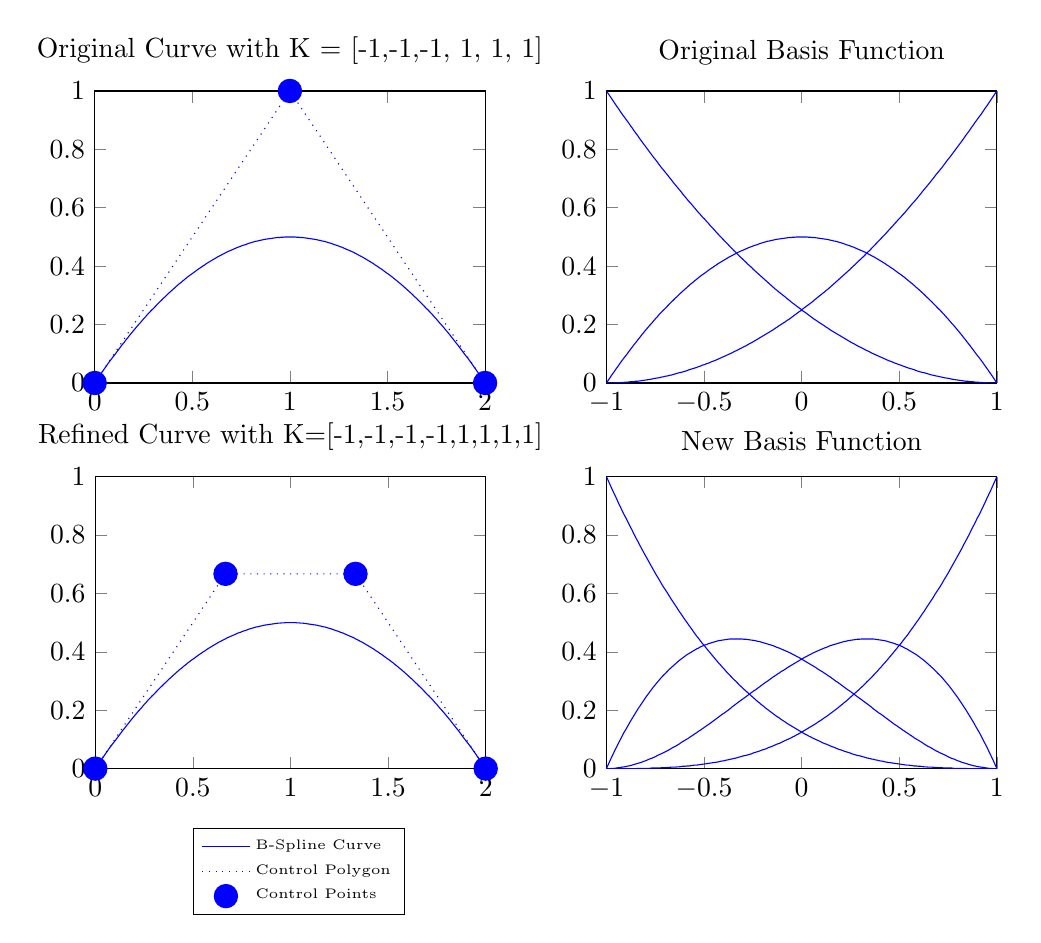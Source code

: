 % This file was created by matlab2tikz v0.4.6 running on MATLAB 8.0.
% Copyright (c) 2008--2014, Nico Schlömer <nico.schloemer@gmail.com>
% All rights reserved.
% Minimal pgfplots version: 1.3
% 
% The latest updates can be retrieved from
%   http://www.mathworks.com/matlabcentral/fileexchange/22022-matlab2tikz
% where you can also make suggestions and rate matlab2tikz.
% 
\begin{tikzpicture}[scale=1]
\begin{axis}[%
width=1.952in,
height=1.46in,
scale only axis,
xmin=0,
xmax=2,
ymin=0,
ymax=1,
name=plot1,
title={Original  Curve  with  K = [-1,-1,-1, 1, 1, 1]}
]
\addplot [color=blue,solid,forget plot]
  table[row sep=crcr]{
0	0	\\
0.01	0.01	\\
0.02	0.02	\\
0.03	0.03	\\
0.04	0.039	\\
0.05	0.049	\\
0.06	0.058	\\
0.07	0.068	\\
0.08	0.077	\\
0.09	0.086	\\
0.101	0.095	\\
0.111	0.104	\\
0.121	0.113	\\
0.131	0.122	\\
0.141	0.131	\\
0.151	0.139	\\
0.161	0.148	\\
0.171	0.156	\\
0.181	0.165	\\
0.191	0.173	\\
0.201	0.181	\\
0.211	0.189	\\
0.221	0.197	\\
0.231	0.204	\\
0.241	0.212	\\
0.251	0.22	\\
0.261	0.227	\\
0.271	0.235	\\
0.281	0.242	\\
0.291	0.249	\\
0.302	0.256	\\
0.312	0.263	\\
0.322	0.27	\\
0.332	0.277	\\
0.342	0.283	\\
0.352	0.29	\\
0.362	0.296	\\
0.372	0.303	\\
0.382	0.309	\\
0.392	0.315	\\
0.402	0.321	\\
0.412	0.327	\\
0.422	0.333	\\
0.432	0.339	\\
0.442	0.344	\\
0.452	0.35	\\
0.462	0.355	\\
0.472	0.361	\\
0.482	0.366	\\
0.492	0.371	\\
0.503	0.376	\\
0.513	0.381	\\
0.523	0.386	\\
0.533	0.391	\\
0.543	0.395	\\
0.553	0.4	\\
0.563	0.404	\\
0.573	0.409	\\
0.583	0.413	\\
0.593	0.417	\\
0.603	0.421	\\
0.613	0.425	\\
0.623	0.429	\\
0.633	0.433	\\
0.643	0.436	\\
0.653	0.44	\\
0.663	0.443	\\
0.673	0.447	\\
0.683	0.45	\\
0.693	0.453	\\
0.704	0.456	\\
0.714	0.459	\\
0.724	0.462	\\
0.734	0.465	\\
0.744	0.467	\\
0.754	0.47	\\
0.764	0.472	\\
0.774	0.474	\\
0.784	0.477	\\
0.794	0.479	\\
0.804	0.481	\\
0.814	0.483	\\
0.824	0.485	\\
0.834	0.486	\\
0.844	0.488	\\
0.854	0.489	\\
0.864	0.491	\\
0.874	0.492	\\
0.884	0.493	\\
0.894	0.494	\\
0.905	0.495	\\
0.915	0.496	\\
0.925	0.497	\\
0.935	0.498	\\
0.945	0.498	\\
0.955	0.499	\\
0.965	0.499	\\
0.975	0.5	\\
0.985	0.5	\\
0.995	0.5	\\
1.005	0.5	\\
1.015	0.5	\\
1.025	0.5	\\
1.035	0.499	\\
1.045	0.499	\\
1.055	0.498	\\
1.065	0.498	\\
1.075	0.497	\\
1.085	0.496	\\
1.095	0.495	\\
1.106	0.494	\\
1.116	0.493	\\
1.126	0.492	\\
1.136	0.491	\\
1.146	0.489	\\
1.156	0.488	\\
1.166	0.486	\\
1.176	0.485	\\
1.186	0.483	\\
1.196	0.481	\\
1.206	0.479	\\
1.216	0.477	\\
1.226	0.474	\\
1.236	0.472	\\
1.246	0.47	\\
1.256	0.467	\\
1.266	0.465	\\
1.276	0.462	\\
1.286	0.459	\\
1.296	0.456	\\
1.307	0.453	\\
1.317	0.45	\\
1.327	0.447	\\
1.337	0.443	\\
1.347	0.44	\\
1.357	0.436	\\
1.367	0.433	\\
1.377	0.429	\\
1.387	0.425	\\
1.397	0.421	\\
1.407	0.417	\\
1.417	0.413	\\
1.427	0.409	\\
1.437	0.404	\\
1.447	0.4	\\
1.457	0.395	\\
1.467	0.391	\\
1.477	0.386	\\
1.487	0.381	\\
1.497	0.376	\\
1.508	0.371	\\
1.518	0.366	\\
1.528	0.361	\\
1.538	0.355	\\
1.548	0.35	\\
1.558	0.344	\\
1.568	0.339	\\
1.578	0.333	\\
1.588	0.327	\\
1.598	0.321	\\
1.608	0.315	\\
1.618	0.309	\\
1.628	0.303	\\
1.638	0.296	\\
1.648	0.29	\\
1.658	0.283	\\
1.668	0.277	\\
1.678	0.27	\\
1.688	0.263	\\
1.698	0.256	\\
1.709	0.249	\\
1.719	0.242	\\
1.729	0.235	\\
1.739	0.227	\\
1.749	0.22	\\
1.759	0.212	\\
1.769	0.204	\\
1.779	0.197	\\
1.789	0.189	\\
1.799	0.181	\\
1.809	0.173	\\
1.819	0.165	\\
1.829	0.156	\\
1.839	0.148	\\
1.849	0.139	\\
1.859	0.131	\\
1.869	0.122	\\
1.879	0.113	\\
1.889	0.104	\\
1.899	0.095	\\
1.91	0.086	\\
1.92	0.077	\\
1.93	0.068	\\
1.94	0.058	\\
1.95	0.049	\\
1.96	0.039	\\
1.97	0.03	\\
1.98	0.02	\\
1.99	0.01	\\
2	0	\\
};
\addplot [color=blue,dotted,forget plot]
  table[row sep=crcr]{
0	0	\\
1	1	\\
2	0	\\
};
\addplot [color=blue,mark size=4.2pt,only marks,mark=*,mark options={solid},forget plot]
  table[row sep=crcr]{
0	0	\\
1	1	\\
2	0	\\
};
\end{axis}

\begin{axis}[%
width=1.952in,
height=1.46in,
scale only axis,
xmin=-1,
xmax=1,
ymin=0,
ymax=1,
name=plot2,
at=(plot1.right of south east),
anchor=left of south west,
title={Original Basis Function}
]
\addplot [color=blue,solid,forget plot]
  table[row sep=crcr]{
-1	1	\\
-0.99	0.99	\\
-0.98	0.98	\\
-0.97	0.97	\\
-0.96	0.96	\\
-0.95	0.95	\\
-0.94	0.941	\\
-0.93	0.931	\\
-0.92	0.921	\\
-0.91	0.912	\\
-0.899	0.902	\\
-0.889	0.893	\\
-0.879	0.883	\\
-0.869	0.874	\\
-0.859	0.864	\\
-0.849	0.855	\\
-0.839	0.846	\\
-0.829	0.836	\\
-0.819	0.827	\\
-0.809	0.818	\\
-0.799	0.809	\\
-0.789	0.8	\\
-0.779	0.791	\\
-0.769	0.782	\\
-0.759	0.773	\\
-0.749	0.765	\\
-0.739	0.756	\\
-0.729	0.747	\\
-0.719	0.738	\\
-0.709	0.73	\\
-0.698	0.721	\\
-0.688	0.713	\\
-0.678	0.704	\\
-0.668	0.696	\\
-0.658	0.687	\\
-0.648	0.679	\\
-0.638	0.671	\\
-0.628	0.663	\\
-0.618	0.655	\\
-0.608	0.646	\\
-0.598	0.638	\\
-0.588	0.63	\\
-0.578	0.622	\\
-0.568	0.615	\\
-0.558	0.607	\\
-0.548	0.599	\\
-0.538	0.591	\\
-0.528	0.583	\\
-0.518	0.576	\\
-0.508	0.568	\\
-0.497	0.561	\\
-0.487	0.553	\\
-0.477	0.546	\\
-0.467	0.538	\\
-0.457	0.531	\\
-0.447	0.524	\\
-0.437	0.516	\\
-0.427	0.509	\\
-0.417	0.502	\\
-0.407	0.495	\\
-0.397	0.488	\\
-0.387	0.481	\\
-0.377	0.474	\\
-0.367	0.467	\\
-0.357	0.46	\\
-0.347	0.453	\\
-0.337	0.447	\\
-0.327	0.44	\\
-0.317	0.433	\\
-0.307	0.427	\\
-0.296	0.42	\\
-0.286	0.414	\\
-0.276	0.407	\\
-0.266	0.401	\\
-0.256	0.395	\\
-0.246	0.388	\\
-0.236	0.382	\\
-0.226	0.376	\\
-0.216	0.37	\\
-0.206	0.364	\\
-0.196	0.358	\\
-0.186	0.352	\\
-0.176	0.346	\\
-0.166	0.34	\\
-0.156	0.334	\\
-0.146	0.328	\\
-0.136	0.322	\\
-0.126	0.317	\\
-0.116	0.311	\\
-0.106	0.306	\\
-0.095	0.3	\\
-0.085	0.295	\\
-0.075	0.289	\\
-0.065	0.284	\\
-0.055	0.278	\\
-0.045	0.273	\\
-0.035	0.268	\\
-0.025	0.263	\\
-0.015	0.258	\\
-0.005	0.253	\\
0.005	0.247	\\
0.015	0.243	\\
0.025	0.238	\\
0.035	0.233	\\
0.045	0.228	\\
0.055	0.223	\\
0.065	0.218	\\
0.075	0.214	\\
0.085	0.209	\\
0.095	0.205	\\
0.106	0.2	\\
0.116	0.196	\\
0.126	0.191	\\
0.136	0.187	\\
0.146	0.182	\\
0.156	0.178	\\
0.166	0.174	\\
0.176	0.17	\\
0.186	0.166	\\
0.196	0.162	\\
0.206	0.158	\\
0.216	0.154	\\
0.226	0.15	\\
0.236	0.146	\\
0.246	0.142	\\
0.256	0.138	\\
0.266	0.135	\\
0.276	0.131	\\
0.286	0.127	\\
0.296	0.124	\\
0.307	0.12	\\
0.317	0.117	\\
0.327	0.113	\\
0.337	0.11	\\
0.347	0.107	\\
0.357	0.103	\\
0.367	0.1	\\
0.377	0.097	\\
0.387	0.094	\\
0.397	0.091	\\
0.407	0.088	\\
0.417	0.085	\\
0.427	0.082	\\
0.437	0.079	\\
0.447	0.076	\\
0.457	0.074	\\
0.467	0.071	\\
0.477	0.068	\\
0.487	0.066	\\
0.497	0.063	\\
0.508	0.061	\\
0.518	0.058	\\
0.528	0.056	\\
0.538	0.053	\\
0.548	0.051	\\
0.558	0.049	\\
0.568	0.047	\\
0.578	0.045	\\
0.588	0.042	\\
0.598	0.04	\\
0.608	0.038	\\
0.618	0.036	\\
0.628	0.035	\\
0.638	0.033	\\
0.648	0.031	\\
0.658	0.029	\\
0.668	0.027	\\
0.678	0.026	\\
0.688	0.024	\\
0.698	0.023	\\
0.709	0.021	\\
0.719	0.02	\\
0.729	0.018	\\
0.739	0.017	\\
0.749	0.016	\\
0.759	0.015	\\
0.769	0.013	\\
0.779	0.012	\\
0.789	0.011	\\
0.799	0.01	\\
0.809	0.009	\\
0.819	0.008	\\
0.829	0.007	\\
0.839	0.006	\\
0.849	0.006	\\
0.859	0.005	\\
0.869	0.004	\\
0.879	0.004	\\
0.889	0.003	\\
0.899	0.003	\\
0.91	0.002	\\
0.92	0.002	\\
0.93	0.001	\\
0.94	0.001	\\
0.95	0.001	\\
0.96	0.0	\\
0.97	0.0	\\
0.98	0.0	\\
0.99	2.525e-05	\\
1	0	\\
};
\addplot [color=blue,solid,forget plot]
  table[row sep=crcr]{
-1	0	\\
-0.99	0.01	\\
-0.98	0.02	\\
-0.97	0.03	\\
-0.96	0.039	\\
-0.95	0.049	\\
-0.94	0.058	\\
-0.93	0.068	\\
-0.92	0.077	\\
-0.91	0.086	\\
-0.899	0.095	\\
-0.889	0.104	\\
-0.879	0.113	\\
-0.869	0.122	\\
-0.859	0.131	\\
-0.849	0.139	\\
-0.839	0.148	\\
-0.829	0.156	\\
-0.819	0.165	\\
-0.809	0.173	\\
-0.799	0.181	\\
-0.789	0.189	\\
-0.779	0.197	\\
-0.769	0.204	\\
-0.759	0.212	\\
-0.749	0.22	\\
-0.739	0.227	\\
-0.729	0.235	\\
-0.719	0.242	\\
-0.709	0.249	\\
-0.698	0.256	\\
-0.688	0.263	\\
-0.678	0.27	\\
-0.668	0.277	\\
-0.658	0.283	\\
-0.648	0.29	\\
-0.638	0.296	\\
-0.628	0.303	\\
-0.618	0.309	\\
-0.608	0.315	\\
-0.598	0.321	\\
-0.588	0.327	\\
-0.578	0.333	\\
-0.568	0.339	\\
-0.558	0.344	\\
-0.548	0.35	\\
-0.538	0.355	\\
-0.528	0.361	\\
-0.518	0.366	\\
-0.508	0.371	\\
-0.497	0.376	\\
-0.487	0.381	\\
-0.477	0.386	\\
-0.467	0.391	\\
-0.457	0.395	\\
-0.447	0.4	\\
-0.437	0.404	\\
-0.427	0.409	\\
-0.417	0.413	\\
-0.407	0.417	\\
-0.397	0.421	\\
-0.387	0.425	\\
-0.377	0.429	\\
-0.367	0.433	\\
-0.357	0.436	\\
-0.347	0.44	\\
-0.337	0.443	\\
-0.327	0.447	\\
-0.317	0.45	\\
-0.307	0.453	\\
-0.296	0.456	\\
-0.286	0.459	\\
-0.276	0.462	\\
-0.266	0.465	\\
-0.256	0.467	\\
-0.246	0.47	\\
-0.236	0.472	\\
-0.226	0.474	\\
-0.216	0.477	\\
-0.206	0.479	\\
-0.196	0.481	\\
-0.186	0.483	\\
-0.176	0.485	\\
-0.166	0.486	\\
-0.156	0.488	\\
-0.146	0.489	\\
-0.136	0.491	\\
-0.126	0.492	\\
-0.116	0.493	\\
-0.106	0.494	\\
-0.095	0.495	\\
-0.085	0.496	\\
-0.075	0.497	\\
-0.065	0.498	\\
-0.055	0.498	\\
-0.045	0.499	\\
-0.035	0.499	\\
-0.025	0.5	\\
-0.015	0.5	\\
-0.005	0.5	\\
0.005	0.5	\\
0.015	0.5	\\
0.025	0.5	\\
0.035	0.499	\\
0.045	0.499	\\
0.055	0.498	\\
0.065	0.498	\\
0.075	0.497	\\
0.085	0.496	\\
0.095	0.495	\\
0.106	0.494	\\
0.116	0.493	\\
0.126	0.492	\\
0.136	0.491	\\
0.146	0.489	\\
0.156	0.488	\\
0.166	0.486	\\
0.176	0.485	\\
0.186	0.483	\\
0.196	0.481	\\
0.206	0.479	\\
0.216	0.477	\\
0.226	0.474	\\
0.236	0.472	\\
0.246	0.47	\\
0.256	0.467	\\
0.266	0.465	\\
0.276	0.462	\\
0.286	0.459	\\
0.296	0.456	\\
0.307	0.453	\\
0.317	0.45	\\
0.327	0.447	\\
0.337	0.443	\\
0.347	0.44	\\
0.357	0.436	\\
0.367	0.433	\\
0.377	0.429	\\
0.387	0.425	\\
0.397	0.421	\\
0.407	0.417	\\
0.417	0.413	\\
0.427	0.409	\\
0.437	0.404	\\
0.447	0.4	\\
0.457	0.395	\\
0.467	0.391	\\
0.477	0.386	\\
0.487	0.381	\\
0.497	0.376	\\
0.508	0.371	\\
0.518	0.366	\\
0.528	0.361	\\
0.538	0.355	\\
0.548	0.35	\\
0.558	0.344	\\
0.568	0.339	\\
0.578	0.333	\\
0.588	0.327	\\
0.598	0.321	\\
0.608	0.315	\\
0.618	0.309	\\
0.628	0.303	\\
0.638	0.296	\\
0.648	0.29	\\
0.658	0.283	\\
0.668	0.277	\\
0.678	0.27	\\
0.688	0.263	\\
0.698	0.256	\\
0.709	0.249	\\
0.719	0.242	\\
0.729	0.235	\\
0.739	0.227	\\
0.749	0.22	\\
0.759	0.212	\\
0.769	0.204	\\
0.779	0.197	\\
0.789	0.189	\\
0.799	0.181	\\
0.809	0.173	\\
0.819	0.165	\\
0.829	0.156	\\
0.839	0.148	\\
0.849	0.139	\\
0.859	0.131	\\
0.869	0.122	\\
0.879	0.113	\\
0.889	0.104	\\
0.899	0.095	\\
0.91	0.086	\\
0.92	0.077	\\
0.93	0.068	\\
0.94	0.058	\\
0.95	0.049	\\
0.96	0.039	\\
0.97	0.03	\\
0.98	0.02	\\
0.99	0.01	\\
1	0	\\
};
\addplot [color=blue,solid,forget plot]
  table[row sep=crcr]{
-1	0	\\
-0.99	2.525e-05	\\
-0.98	0.0	\\
-0.97	0.0	\\
-0.96	0.0	\\
-0.95	0.001	\\
-0.94	0.001	\\
-0.93	0.001	\\
-0.92	0.002	\\
-0.91	0.002	\\
-0.899	0.003	\\
-0.889	0.003	\\
-0.879	0.004	\\
-0.869	0.004	\\
-0.859	0.005	\\
-0.849	0.006	\\
-0.839	0.006	\\
-0.829	0.007	\\
-0.819	0.008	\\
-0.809	0.009	\\
-0.799	0.01	\\
-0.789	0.011	\\
-0.779	0.012	\\
-0.769	0.013	\\
-0.759	0.015	\\
-0.749	0.016	\\
-0.739	0.017	\\
-0.729	0.018	\\
-0.719	0.02	\\
-0.709	0.021	\\
-0.698	0.023	\\
-0.688	0.024	\\
-0.678	0.026	\\
-0.668	0.027	\\
-0.658	0.029	\\
-0.648	0.031	\\
-0.638	0.033	\\
-0.628	0.035	\\
-0.618	0.036	\\
-0.608	0.038	\\
-0.598	0.04	\\
-0.588	0.042	\\
-0.578	0.045	\\
-0.568	0.047	\\
-0.558	0.049	\\
-0.548	0.051	\\
-0.538	0.053	\\
-0.528	0.056	\\
-0.518	0.058	\\
-0.508	0.061	\\
-0.497	0.063	\\
-0.487	0.066	\\
-0.477	0.068	\\
-0.467	0.071	\\
-0.457	0.074	\\
-0.447	0.076	\\
-0.437	0.079	\\
-0.427	0.082	\\
-0.417	0.085	\\
-0.407	0.088	\\
-0.397	0.091	\\
-0.387	0.094	\\
-0.377	0.097	\\
-0.367	0.1	\\
-0.357	0.103	\\
-0.347	0.107	\\
-0.337	0.11	\\
-0.327	0.113	\\
-0.317	0.117	\\
-0.307	0.12	\\
-0.296	0.124	\\
-0.286	0.127	\\
-0.276	0.131	\\
-0.266	0.135	\\
-0.256	0.138	\\
-0.246	0.142	\\
-0.236	0.146	\\
-0.226	0.15	\\
-0.216	0.154	\\
-0.206	0.158	\\
-0.196	0.162	\\
-0.186	0.166	\\
-0.176	0.17	\\
-0.166	0.174	\\
-0.156	0.178	\\
-0.146	0.182	\\
-0.136	0.187	\\
-0.126	0.191	\\
-0.116	0.196	\\
-0.106	0.2	\\
-0.095	0.205	\\
-0.085	0.209	\\
-0.075	0.214	\\
-0.065	0.218	\\
-0.055	0.223	\\
-0.045	0.228	\\
-0.035	0.233	\\
-0.025	0.238	\\
-0.015	0.243	\\
-0.005	0.247	\\
0.005	0.253	\\
0.015	0.258	\\
0.025	0.263	\\
0.035	0.268	\\
0.045	0.273	\\
0.055	0.278	\\
0.065	0.284	\\
0.075	0.289	\\
0.085	0.295	\\
0.095	0.3	\\
0.106	0.306	\\
0.116	0.311	\\
0.126	0.317	\\
0.136	0.322	\\
0.146	0.328	\\
0.156	0.334	\\
0.166	0.34	\\
0.176	0.346	\\
0.186	0.352	\\
0.196	0.358	\\
0.206	0.364	\\
0.216	0.37	\\
0.226	0.376	\\
0.236	0.382	\\
0.246	0.388	\\
0.256	0.395	\\
0.266	0.401	\\
0.276	0.407	\\
0.286	0.414	\\
0.296	0.42	\\
0.307	0.427	\\
0.317	0.433	\\
0.327	0.44	\\
0.337	0.447	\\
0.347	0.453	\\
0.357	0.46	\\
0.367	0.467	\\
0.377	0.474	\\
0.387	0.481	\\
0.397	0.488	\\
0.407	0.495	\\
0.417	0.502	\\
0.427	0.509	\\
0.437	0.516	\\
0.447	0.524	\\
0.457	0.531	\\
0.467	0.538	\\
0.477	0.546	\\
0.487	0.553	\\
0.497	0.561	\\
0.508	0.568	\\
0.518	0.576	\\
0.528	0.583	\\
0.538	0.591	\\
0.548	0.599	\\
0.558	0.607	\\
0.568	0.615	\\
0.578	0.622	\\
0.588	0.63	\\
0.598	0.638	\\
0.608	0.646	\\
0.618	0.655	\\
0.628	0.663	\\
0.638	0.671	\\
0.648	0.679	\\
0.658	0.687	\\
0.668	0.696	\\
0.678	0.704	\\
0.688	0.713	\\
0.698	0.721	\\
0.709	0.73	\\
0.719	0.738	\\
0.729	0.747	\\
0.739	0.756	\\
0.749	0.765	\\
0.759	0.773	\\
0.769	0.782	\\
0.779	0.791	\\
0.789	0.8	\\
0.799	0.809	\\
0.809	0.818	\\
0.819	0.827	\\
0.829	0.836	\\
0.839	0.846	\\
0.849	0.855	\\
0.859	0.864	\\
0.869	0.874	\\
0.879	0.883	\\
0.889	0.893	\\
0.899	0.902	\\
0.91	0.912	\\
0.92	0.921	\\
0.93	0.931	\\
0.94	0.941	\\
0.95	0.95	\\
0.96	0.96	\\
0.97	0.97	\\
0.98	0.98	\\
0.99	0.99	\\
1	1	\\
};
\end{axis}

\begin{axis}[%
width=1.952in,
height=1.46in,
scale only axis,
xmin=-1,
xmax=1,
ymin=0,
ymax=1,
name=plot4,
at=(plot2.below south west),
anchor=above north west,
title={New Basis Function}
]
\addplot [color=blue,solid,forget plot]
  table[row sep=crcr]{
-1	1	\\
-0.99	0.985	\\
-0.98	0.97	\\
-0.97	0.955	\\
-0.96	0.941	\\
-0.95	0.927	\\
-0.94	0.912	\\
-0.93	0.898	\\
-0.92	0.884	\\
-0.91	0.87	\\
-0.899	0.857	\\
-0.889	0.843	\\
-0.879	0.83	\\
-0.869	0.817	\\
-0.859	0.803	\\
-0.849	0.79	\\
-0.839	0.778	\\
-0.829	0.765	\\
-0.819	0.752	\\
-0.809	0.74	\\
-0.799	0.728	\\
-0.789	0.716	\\
-0.779	0.704	\\
-0.769	0.692	\\
-0.759	0.68	\\
-0.749	0.668	\\
-0.739	0.657	\\
-0.729	0.646	\\
-0.719	0.634	\\
-0.709	0.623	\\
-0.698	0.612	\\
-0.688	0.602	\\
-0.678	0.591	\\
-0.668	0.58	\\
-0.658	0.57	\\
-0.648	0.56	\\
-0.638	0.55	\\
-0.628	0.539	\\
-0.618	0.53	\\
-0.608	0.52	\\
-0.598	0.51	\\
-0.588	0.501	\\
-0.578	0.491	\\
-0.568	0.482	\\
-0.558	0.473	\\
-0.548	0.463	\\
-0.538	0.454	\\
-0.528	0.446	\\
-0.518	0.437	\\
-0.508	0.428	\\
-0.497	0.42	\\
-0.487	0.411	\\
-0.477	0.403	\\
-0.467	0.395	\\
-0.457	0.387	\\
-0.447	0.379	\\
-0.437	0.371	\\
-0.427	0.363	\\
-0.417	0.356	\\
-0.407	0.348	\\
-0.397	0.341	\\
-0.387	0.333	\\
-0.377	0.326	\\
-0.367	0.319	\\
-0.357	0.312	\\
-0.347	0.305	\\
-0.337	0.299	\\
-0.327	0.292	\\
-0.317	0.285	\\
-0.307	0.279	\\
-0.296	0.272	\\
-0.286	0.266	\\
-0.276	0.26	\\
-0.266	0.254	\\
-0.256	0.248	\\
-0.246	0.242	\\
-0.236	0.236	\\
-0.226	0.23	\\
-0.216	0.225	\\
-0.206	0.219	\\
-0.196	0.214	\\
-0.186	0.208	\\
-0.176	0.203	\\
-0.166	0.198	\\
-0.156	0.193	\\
-0.146	0.188	\\
-0.136	0.183	\\
-0.126	0.178	\\
-0.116	0.174	\\
-0.106	0.169	\\
-0.095	0.164	\\
-0.085	0.16	\\
-0.075	0.155	\\
-0.065	0.151	\\
-0.055	0.147	\\
-0.045	0.143	\\
-0.035	0.139	\\
-0.025	0.135	\\
-0.015	0.131	\\
-0.005	0.127	\\
0.005	0.123	\\
0.015	0.119	\\
0.025	0.116	\\
0.035	0.112	\\
0.045	0.109	\\
0.055	0.105	\\
0.065	0.102	\\
0.075	0.099	\\
0.085	0.096	\\
0.095	0.093	\\
0.106	0.089	\\
0.116	0.086	\\
0.126	0.084	\\
0.136	0.081	\\
0.146	0.078	\\
0.156	0.075	\\
0.166	0.073	\\
0.176	0.07	\\
0.186	0.067	\\
0.196	0.065	\\
0.206	0.063	\\
0.216	0.06	\\
0.226	0.058	\\
0.236	0.056	\\
0.246	0.054	\\
0.256	0.051	\\
0.266	0.049	\\
0.276	0.047	\\
0.286	0.045	\\
0.296	0.044	\\
0.307	0.042	\\
0.317	0.04	\\
0.327	0.038	\\
0.337	0.036	\\
0.347	0.035	\\
0.357	0.033	\\
0.367	0.032	\\
0.377	0.03	\\
0.387	0.029	\\
0.397	0.027	\\
0.407	0.026	\\
0.417	0.025	\\
0.427	0.023	\\
0.437	0.022	\\
0.447	0.021	\\
0.457	0.02	\\
0.467	0.019	\\
0.477	0.018	\\
0.487	0.017	\\
0.497	0.016	\\
0.508	0.015	\\
0.518	0.014	\\
0.528	0.013	\\
0.538	0.012	\\
0.548	0.012	\\
0.558	0.011	\\
0.568	0.01	\\
0.578	0.009	\\
0.588	0.009	\\
0.598	0.008	\\
0.608	0.008	\\
0.618	0.007	\\
0.628	0.006	\\
0.638	0.006	\\
0.648	0.005	\\
0.658	0.005	\\
0.668	0.005	\\
0.678	0.004	\\
0.688	0.004	\\
0.698	0.003	\\
0.709	0.003	\\
0.719	0.003	\\
0.729	0.002	\\
0.739	0.002	\\
0.749	0.002	\\
0.759	0.002	\\
0.769	0.002	\\
0.779	0.001	\\
0.789	0.001	\\
0.799	0.001	\\
0.809	0.001	\\
0.819	0.001	\\
0.829	0.001	\\
0.839	0.001	\\
0.849	0.0	\\
0.859	0.0	\\
0.869	0.0	\\
0.879	0.0	\\
0.889	0.0	\\
0.899	0.0	\\
0.91	9.251e-05	\\
0.92	6.497e-05	\\
0.93	4.352e-05	\\
0.94	2.741e-05	\\
0.95	1.586e-05	\\
0.96	8.121e-06	\\
0.97	3.426e-06	\\
0.98	1.015e-06	\\
0.99	1.269e-07	\\
1	0	\\
};
\addplot [color=blue,solid,forget plot]
  table[row sep=crcr]{
-1	0	\\
-0.99	0.015	\\
-0.98	0.03	\\
-0.97	0.044	\\
-0.96	0.058	\\
-0.95	0.072	\\
-0.94	0.085	\\
-0.93	0.098	\\
-0.92	0.111	\\
-0.91	0.124	\\
-0.899	0.136	\\
-0.889	0.148	\\
-0.879	0.16	\\
-0.869	0.171	\\
-0.859	0.182	\\
-0.849	0.193	\\
-0.839	0.204	\\
-0.829	0.214	\\
-0.819	0.224	\\
-0.809	0.234	\\
-0.799	0.244	\\
-0.789	0.253	\\
-0.779	0.262	\\
-0.769	0.271	\\
-0.759	0.28	\\
-0.749	0.288	\\
-0.739	0.296	\\
-0.729	0.304	\\
-0.719	0.312	\\
-0.709	0.319	\\
-0.698	0.326	\\
-0.688	0.333	\\
-0.678	0.34	\\
-0.668	0.346	\\
-0.658	0.352	\\
-0.648	0.358	\\
-0.638	0.364	\\
-0.628	0.37	\\
-0.618	0.375	\\
-0.608	0.38	\\
-0.598	0.385	\\
-0.588	0.39	\\
-0.578	0.394	\\
-0.568	0.398	\\
-0.558	0.402	\\
-0.548	0.406	\\
-0.538	0.41	\\
-0.528	0.413	\\
-0.518	0.417	\\
-0.508	0.42	\\
-0.497	0.423	\\
-0.487	0.425	\\
-0.477	0.428	\\
-0.467	0.43	\\
-0.457	0.432	\\
-0.447	0.434	\\
-0.437	0.436	\\
-0.427	0.438	\\
-0.417	0.439	\\
-0.407	0.44	\\
-0.397	0.441	\\
-0.387	0.442	\\
-0.377	0.443	\\
-0.367	0.444	\\
-0.357	0.444	\\
-0.347	0.444	\\
-0.337	0.444	\\
-0.327	0.444	\\
-0.317	0.444	\\
-0.307	0.444	\\
-0.296	0.443	\\
-0.286	0.443	\\
-0.276	0.442	\\
-0.266	0.441	\\
-0.256	0.44	\\
-0.246	0.439	\\
-0.236	0.438	\\
-0.226	0.436	\\
-0.216	0.435	\\
-0.206	0.433	\\
-0.196	0.431	\\
-0.186	0.429	\\
-0.176	0.427	\\
-0.166	0.425	\\
-0.156	0.423	\\
-0.146	0.421	\\
-0.136	0.418	\\
-0.126	0.415	\\
-0.116	0.413	\\
-0.106	0.41	\\
-0.095	0.407	\\
-0.085	0.404	\\
-0.075	0.401	\\
-0.065	0.398	\\
-0.055	0.395	\\
-0.045	0.391	\\
-0.035	0.388	\\
-0.025	0.384	\\
-0.015	0.381	\\
-0.005	0.377	\\
0.005	0.373	\\
0.015	0.369	\\
0.025	0.365	\\
0.035	0.361	\\
0.045	0.357	\\
0.055	0.353	\\
0.065	0.349	\\
0.075	0.345	\\
0.085	0.34	\\
0.095	0.336	\\
0.106	0.332	\\
0.116	0.327	\\
0.126	0.323	\\
0.136	0.318	\\
0.146	0.314	\\
0.156	0.309	\\
0.166	0.304	\\
0.176	0.299	\\
0.186	0.295	\\
0.196	0.29	\\
0.206	0.285	\\
0.216	0.28	\\
0.226	0.275	\\
0.236	0.27	\\
0.246	0.266	\\
0.256	0.261	\\
0.266	0.256	\\
0.276	0.251	\\
0.286	0.246	\\
0.296	0.241	\\
0.307	0.236	\\
0.317	0.231	\\
0.327	0.226	\\
0.337	0.221	\\
0.347	0.216	\\
0.357	0.211	\\
0.367	0.205	\\
0.377	0.2	\\
0.387	0.195	\\
0.397	0.19	\\
0.407	0.186	\\
0.417	0.181	\\
0.427	0.176	\\
0.437	0.171	\\
0.447	0.166	\\
0.457	0.161	\\
0.467	0.156	\\
0.477	0.151	\\
0.487	0.147	\\
0.497	0.142	\\
0.508	0.137	\\
0.518	0.132	\\
0.528	0.128	\\
0.538	0.123	\\
0.548	0.119	\\
0.558	0.114	\\
0.568	0.11	\\
0.578	0.105	\\
0.588	0.101	\\
0.598	0.097	\\
0.608	0.093	\\
0.618	0.089	\\
0.628	0.084	\\
0.638	0.08	\\
0.648	0.076	\\
0.658	0.073	\\
0.668	0.069	\\
0.678	0.065	\\
0.688	0.061	\\
0.698	0.058	\\
0.709	0.054	\\
0.719	0.051	\\
0.729	0.048	\\
0.739	0.045	\\
0.749	0.041	\\
0.759	0.038	\\
0.769	0.035	\\
0.779	0.033	\\
0.789	0.03	\\
0.799	0.027	\\
0.809	0.025	\\
0.819	0.022	\\
0.829	0.02	\\
0.839	0.018	\\
0.849	0.016	\\
0.859	0.014	\\
0.869	0.012	\\
0.879	0.01	\\
0.889	0.009	\\
0.899	0.007	\\
0.91	0.006	\\
0.92	0.005	\\
0.93	0.004	\\
0.94	0.003	\\
0.95	0.002	\\
0.96	0.001	\\
0.97	0.001	\\
0.98	0.0	\\
0.99	7.537e-05	\\
1	0	\\
};
\addplot [color=blue,solid,forget plot]
  table[row sep=crcr]{
-1	0	\\
-0.99	7.537e-05	\\
-0.98	0.0	\\
-0.97	0.001	\\
-0.96	0.001	\\
-0.95	0.002	\\
-0.94	0.003	\\
-0.93	0.004	\\
-0.92	0.005	\\
-0.91	0.006	\\
-0.899	0.007	\\
-0.889	0.009	\\
-0.879	0.01	\\
-0.869	0.012	\\
-0.859	0.014	\\
-0.849	0.016	\\
-0.839	0.018	\\
-0.829	0.02	\\
-0.819	0.022	\\
-0.809	0.025	\\
-0.799	0.027	\\
-0.789	0.03	\\
-0.779	0.033	\\
-0.769	0.035	\\
-0.759	0.038	\\
-0.749	0.041	\\
-0.739	0.045	\\
-0.729	0.048	\\
-0.719	0.051	\\
-0.709	0.054	\\
-0.698	0.058	\\
-0.688	0.061	\\
-0.678	0.065	\\
-0.668	0.069	\\
-0.658	0.073	\\
-0.648	0.076	\\
-0.638	0.08	\\
-0.628	0.084	\\
-0.618	0.089	\\
-0.608	0.093	\\
-0.598	0.097	\\
-0.588	0.101	\\
-0.578	0.105	\\
-0.568	0.11	\\
-0.558	0.114	\\
-0.548	0.119	\\
-0.538	0.123	\\
-0.528	0.128	\\
-0.518	0.132	\\
-0.508	0.137	\\
-0.497	0.142	\\
-0.487	0.147	\\
-0.477	0.151	\\
-0.467	0.156	\\
-0.457	0.161	\\
-0.447	0.166	\\
-0.437	0.171	\\
-0.427	0.176	\\
-0.417	0.181	\\
-0.407	0.186	\\
-0.397	0.19	\\
-0.387	0.195	\\
-0.377	0.2	\\
-0.367	0.205	\\
-0.357	0.211	\\
-0.347	0.216	\\
-0.337	0.221	\\
-0.327	0.226	\\
-0.317	0.231	\\
-0.307	0.236	\\
-0.296	0.241	\\
-0.286	0.246	\\
-0.276	0.251	\\
-0.266	0.256	\\
-0.256	0.261	\\
-0.246	0.266	\\
-0.236	0.27	\\
-0.226	0.275	\\
-0.216	0.28	\\
-0.206	0.285	\\
-0.196	0.29	\\
-0.186	0.295	\\
-0.176	0.299	\\
-0.166	0.304	\\
-0.156	0.309	\\
-0.146	0.314	\\
-0.136	0.318	\\
-0.126	0.323	\\
-0.116	0.327	\\
-0.106	0.332	\\
-0.095	0.336	\\
-0.085	0.34	\\
-0.075	0.345	\\
-0.065	0.349	\\
-0.055	0.353	\\
-0.045	0.357	\\
-0.035	0.361	\\
-0.025	0.365	\\
-0.015	0.369	\\
-0.005	0.373	\\
0.005	0.377	\\
0.015	0.381	\\
0.025	0.384	\\
0.035	0.388	\\
0.045	0.391	\\
0.055	0.395	\\
0.065	0.398	\\
0.075	0.401	\\
0.085	0.404	\\
0.095	0.407	\\
0.106	0.41	\\
0.116	0.413	\\
0.126	0.415	\\
0.136	0.418	\\
0.146	0.421	\\
0.156	0.423	\\
0.166	0.425	\\
0.176	0.427	\\
0.186	0.429	\\
0.196	0.431	\\
0.206	0.433	\\
0.216	0.435	\\
0.226	0.436	\\
0.236	0.438	\\
0.246	0.439	\\
0.256	0.44	\\
0.266	0.441	\\
0.276	0.442	\\
0.286	0.443	\\
0.296	0.443	\\
0.307	0.444	\\
0.317	0.444	\\
0.327	0.444	\\
0.337	0.444	\\
0.347	0.444	\\
0.357	0.444	\\
0.367	0.444	\\
0.377	0.443	\\
0.387	0.442	\\
0.397	0.441	\\
0.407	0.44	\\
0.417	0.439	\\
0.427	0.438	\\
0.437	0.436	\\
0.447	0.434	\\
0.457	0.432	\\
0.467	0.43	\\
0.477	0.428	\\
0.487	0.425	\\
0.497	0.423	\\
0.508	0.42	\\
0.518	0.417	\\
0.528	0.413	\\
0.538	0.41	\\
0.548	0.406	\\
0.558	0.402	\\
0.568	0.398	\\
0.578	0.394	\\
0.588	0.39	\\
0.598	0.385	\\
0.608	0.38	\\
0.618	0.375	\\
0.628	0.37	\\
0.638	0.364	\\
0.648	0.358	\\
0.658	0.352	\\
0.668	0.346	\\
0.678	0.34	\\
0.688	0.333	\\
0.698	0.326	\\
0.709	0.319	\\
0.719	0.312	\\
0.729	0.304	\\
0.739	0.296	\\
0.749	0.288	\\
0.759	0.28	\\
0.769	0.271	\\
0.779	0.262	\\
0.789	0.253	\\
0.799	0.244	\\
0.809	0.234	\\
0.819	0.224	\\
0.829	0.214	\\
0.839	0.204	\\
0.849	0.193	\\
0.859	0.182	\\
0.869	0.171	\\
0.879	0.16	\\
0.889	0.148	\\
0.899	0.136	\\
0.91	0.124	\\
0.92	0.111	\\
0.93	0.098	\\
0.94	0.085	\\
0.95	0.072	\\
0.96	0.058	\\
0.97	0.044	\\
0.98	0.03	\\
0.99	0.015	\\
1	0	\\
};
\addplot [color=blue,solid,forget plot]
  table[row sep=crcr]{
-1	0	\\
-0.99	1.269e-07	\\
-0.98	1.015e-06	\\
-0.97	3.426e-06	\\
-0.96	8.121e-06	\\
-0.95	1.586e-05	\\
-0.94	2.741e-05	\\
-0.93	4.352e-05	\\
-0.92	6.497e-05	\\
-0.91	9.251e-05	\\
-0.899	0.0	\\
-0.889	0.0	\\
-0.879	0.0	\\
-0.869	0.0	\\
-0.859	0.0	\\
-0.849	0.0	\\
-0.839	0.001	\\
-0.829	0.001	\\
-0.819	0.001	\\
-0.809	0.001	\\
-0.799	0.001	\\
-0.789	0.001	\\
-0.779	0.001	\\
-0.769	0.002	\\
-0.759	0.002	\\
-0.749	0.002	\\
-0.739	0.002	\\
-0.729	0.002	\\
-0.719	0.003	\\
-0.709	0.003	\\
-0.698	0.003	\\
-0.688	0.004	\\
-0.678	0.004	\\
-0.668	0.005	\\
-0.658	0.005	\\
-0.648	0.005	\\
-0.638	0.006	\\
-0.628	0.006	\\
-0.618	0.007	\\
-0.608	0.008	\\
-0.598	0.008	\\
-0.588	0.009	\\
-0.578	0.009	\\
-0.568	0.01	\\
-0.558	0.011	\\
-0.548	0.012	\\
-0.538	0.012	\\
-0.528	0.013	\\
-0.518	0.014	\\
-0.508	0.015	\\
-0.497	0.016	\\
-0.487	0.017	\\
-0.477	0.018	\\
-0.467	0.019	\\
-0.457	0.02	\\
-0.447	0.021	\\
-0.437	0.022	\\
-0.427	0.023	\\
-0.417	0.025	\\
-0.407	0.026	\\
-0.397	0.027	\\
-0.387	0.029	\\
-0.377	0.03	\\
-0.367	0.032	\\
-0.357	0.033	\\
-0.347	0.035	\\
-0.337	0.036	\\
-0.327	0.038	\\
-0.317	0.04	\\
-0.307	0.042	\\
-0.296	0.044	\\
-0.286	0.045	\\
-0.276	0.047	\\
-0.266	0.049	\\
-0.256	0.051	\\
-0.246	0.054	\\
-0.236	0.056	\\
-0.226	0.058	\\
-0.216	0.06	\\
-0.206	0.063	\\
-0.196	0.065	\\
-0.186	0.067	\\
-0.176	0.07	\\
-0.166	0.073	\\
-0.156	0.075	\\
-0.146	0.078	\\
-0.136	0.081	\\
-0.126	0.084	\\
-0.116	0.086	\\
-0.106	0.089	\\
-0.095	0.093	\\
-0.085	0.096	\\
-0.075	0.099	\\
-0.065	0.102	\\
-0.055	0.105	\\
-0.045	0.109	\\
-0.035	0.112	\\
-0.025	0.116	\\
-0.015	0.119	\\
-0.005	0.123	\\
0.005	0.127	\\
0.015	0.131	\\
0.025	0.135	\\
0.035	0.139	\\
0.045	0.143	\\
0.055	0.147	\\
0.065	0.151	\\
0.075	0.155	\\
0.085	0.16	\\
0.095	0.164	\\
0.106	0.169	\\
0.116	0.174	\\
0.126	0.178	\\
0.136	0.183	\\
0.146	0.188	\\
0.156	0.193	\\
0.166	0.198	\\
0.176	0.203	\\
0.186	0.208	\\
0.196	0.214	\\
0.206	0.219	\\
0.216	0.225	\\
0.226	0.23	\\
0.236	0.236	\\
0.246	0.242	\\
0.256	0.248	\\
0.266	0.254	\\
0.276	0.26	\\
0.286	0.266	\\
0.296	0.272	\\
0.307	0.279	\\
0.317	0.285	\\
0.327	0.292	\\
0.337	0.299	\\
0.347	0.305	\\
0.357	0.312	\\
0.367	0.319	\\
0.377	0.326	\\
0.387	0.333	\\
0.397	0.341	\\
0.407	0.348	\\
0.417	0.356	\\
0.427	0.363	\\
0.437	0.371	\\
0.447	0.379	\\
0.457	0.387	\\
0.467	0.395	\\
0.477	0.403	\\
0.487	0.411	\\
0.497	0.42	\\
0.508	0.428	\\
0.518	0.437	\\
0.528	0.446	\\
0.538	0.454	\\
0.548	0.463	\\
0.558	0.473	\\
0.568	0.482	\\
0.578	0.491	\\
0.588	0.501	\\
0.598	0.51	\\
0.608	0.52	\\
0.618	0.53	\\
0.628	0.539	\\
0.638	0.55	\\
0.648	0.56	\\
0.658	0.57	\\
0.668	0.58	\\
0.678	0.591	\\
0.688	0.602	\\
0.698	0.612	\\
0.709	0.623	\\
0.719	0.634	\\
0.729	0.646	\\
0.739	0.657	\\
0.749	0.668	\\
0.759	0.68	\\
0.769	0.692	\\
0.779	0.704	\\
0.789	0.716	\\
0.799	0.728	\\
0.809	0.74	\\
0.819	0.752	\\
0.829	0.765	\\
0.839	0.778	\\
0.849	0.79	\\
0.859	0.803	\\
0.869	0.817	\\
0.879	0.83	\\
0.889	0.843	\\
0.899	0.857	\\
0.91	0.87	\\
0.92	0.884	\\
0.93	0.898	\\
0.94	0.912	\\
0.95	0.927	\\
0.96	0.941	\\
0.97	0.955	\\
0.98	0.97	\\
0.99	0.985	\\
1	1	\\
};
\end{axis}

\begin{axis}[%
width=1.952in,
height=1.46in,
scale only axis,
xmin=0,
xmax=2,
ymin=0,
ymax=1,
at=(plot4.left of south west),
anchor=right of south east,
title={Refined Curve with K=[-1,-1,-1,-1,1,1,1,1]},
legend style={at={(0.25,-0.5)},anchor=south west,draw=black,fill=white,legend cell align=left,font=\tiny}
]
\addplot [color=blue,solid]
  table[row sep=crcr]{
0	0	\\
0.01	0.01	\\
0.02	0.02	\\
0.03	0.03	\\
0.04	0.039	\\
0.05	0.049	\\
0.06	0.058	\\
0.07	0.068	\\
0.08	0.077	\\
0.09	0.086	\\
0.101	0.095	\\
0.111	0.104	\\
0.121	0.113	\\
0.131	0.122	\\
0.141	0.131	\\
0.151	0.139	\\
0.161	0.148	\\
0.171	0.156	\\
0.181	0.165	\\
0.191	0.173	\\
0.201	0.181	\\
0.211	0.189	\\
0.221	0.197	\\
0.231	0.204	\\
0.241	0.212	\\
0.251	0.22	\\
0.261	0.227	\\
0.271	0.235	\\
0.281	0.242	\\
0.291	0.249	\\
0.302	0.256	\\
0.312	0.263	\\
0.322	0.27	\\
0.332	0.277	\\
0.342	0.283	\\
0.352	0.29	\\
0.362	0.296	\\
0.372	0.303	\\
0.382	0.309	\\
0.392	0.315	\\
0.402	0.321	\\
0.412	0.327	\\
0.422	0.333	\\
0.432	0.339	\\
0.442	0.344	\\
0.452	0.35	\\
0.462	0.355	\\
0.472	0.361	\\
0.482	0.366	\\
0.492	0.371	\\
0.503	0.376	\\
0.513	0.381	\\
0.523	0.386	\\
0.533	0.391	\\
0.543	0.395	\\
0.553	0.4	\\
0.563	0.404	\\
0.573	0.409	\\
0.583	0.413	\\
0.593	0.417	\\
0.603	0.421	\\
0.613	0.425	\\
0.623	0.429	\\
0.633	0.433	\\
0.643	0.436	\\
0.653	0.44	\\
0.663	0.443	\\
0.673	0.447	\\
0.683	0.45	\\
0.693	0.453	\\
0.704	0.456	\\
0.714	0.459	\\
0.724	0.462	\\
0.734	0.465	\\
0.744	0.467	\\
0.754	0.47	\\
0.764	0.472	\\
0.774	0.474	\\
0.784	0.477	\\
0.794	0.479	\\
0.804	0.481	\\
0.814	0.483	\\
0.824	0.485	\\
0.834	0.486	\\
0.844	0.488	\\
0.854	0.489	\\
0.864	0.491	\\
0.874	0.492	\\
0.884	0.493	\\
0.894	0.494	\\
0.905	0.495	\\
0.915	0.496	\\
0.925	0.497	\\
0.935	0.498	\\
0.945	0.498	\\
0.955	0.499	\\
0.965	0.499	\\
0.975	0.5	\\
0.985	0.5	\\
0.995	0.5	\\
1.005	0.5	\\
1.015	0.5	\\
1.025	0.5	\\
1.035	0.499	\\
1.045	0.499	\\
1.055	0.498	\\
1.065	0.498	\\
1.075	0.497	\\
1.085	0.496	\\
1.095	0.495	\\
1.106	0.494	\\
1.116	0.493	\\
1.126	0.492	\\
1.136	0.491	\\
1.146	0.489	\\
1.156	0.488	\\
1.166	0.486	\\
1.176	0.485	\\
1.186	0.483	\\
1.196	0.481	\\
1.206	0.479	\\
1.216	0.477	\\
1.226	0.474	\\
1.236	0.472	\\
1.246	0.47	\\
1.256	0.467	\\
1.266	0.465	\\
1.276	0.462	\\
1.286	0.459	\\
1.296	0.456	\\
1.307	0.453	\\
1.317	0.45	\\
1.327	0.447	\\
1.337	0.443	\\
1.347	0.44	\\
1.357	0.436	\\
1.367	0.433	\\
1.377	0.429	\\
1.387	0.425	\\
1.397	0.421	\\
1.407	0.417	\\
1.417	0.413	\\
1.427	0.409	\\
1.437	0.404	\\
1.447	0.4	\\
1.457	0.395	\\
1.467	0.391	\\
1.477	0.386	\\
1.487	0.381	\\
1.497	0.376	\\
1.508	0.371	\\
1.518	0.366	\\
1.528	0.361	\\
1.538	0.355	\\
1.548	0.35	\\
1.558	0.344	\\
1.568	0.339	\\
1.578	0.333	\\
1.588	0.327	\\
1.598	0.321	\\
1.608	0.315	\\
1.618	0.309	\\
1.628	0.303	\\
1.638	0.296	\\
1.648	0.29	\\
1.658	0.283	\\
1.668	0.277	\\
1.678	0.27	\\
1.688	0.263	\\
1.698	0.256	\\
1.709	0.249	\\
1.719	0.242	\\
1.729	0.235	\\
1.739	0.227	\\
1.749	0.22	\\
1.759	0.212	\\
1.769	0.204	\\
1.779	0.197	\\
1.789	0.189	\\
1.799	0.181	\\
1.809	0.173	\\
1.819	0.165	\\
1.829	0.156	\\
1.839	0.148	\\
1.849	0.139	\\
1.859	0.131	\\
1.869	0.122	\\
1.879	0.113	\\
1.889	0.104	\\
1.899	0.095	\\
1.91	0.086	\\
1.92	0.077	\\
1.93	0.068	\\
1.94	0.058	\\
1.95	0.049	\\
1.96	0.039	\\
1.97	0.03	\\
1.98	0.02	\\
1.99	0.01	\\
2	0	\\
};
\addlegendentry{B-Spline Curve};

\addplot [color=blue,dotted]
  table[row sep=crcr]{
0	0	\\
0.667	0.667	\\
1.333	0.667	\\
2	0	\\
};
\addlegendentry{Control Polygon};

\addplot [color=blue,mark size=4.2pt,only marks,mark=*,mark options={solid}]
  table[row sep=crcr]{
0	0	\\
0.667	0.667	\\
1.333	0.667	\\
2	0	\\
};
\addlegendentry{Control Points};

\end{axis}
\end{tikzpicture}%